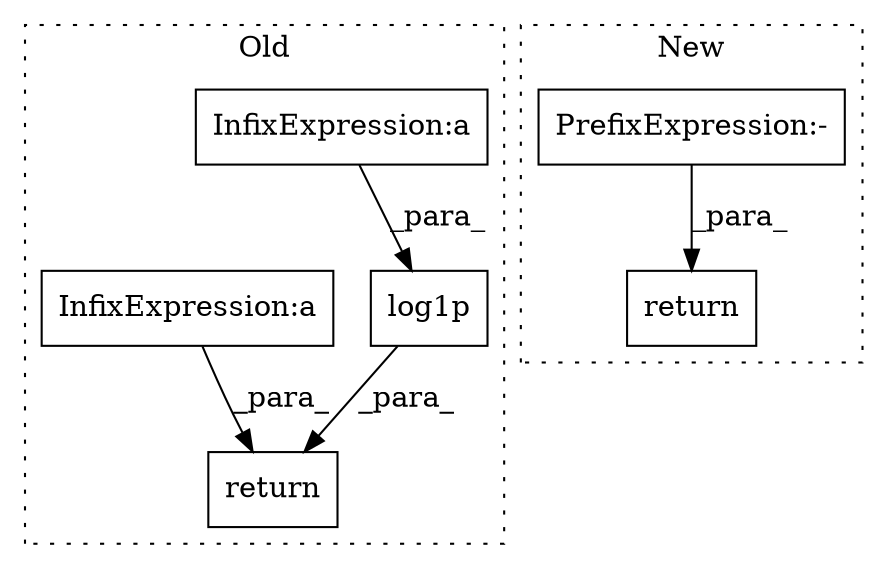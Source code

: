 digraph G {
subgraph cluster0 {
1 [label="log1p" a="32" s="34502,34513" l="6,1" shape="box"];
3 [label="return" a="41" s="34467" l="7" shape="box"];
5 [label="InfixExpression:a" a="27" s="34509" l="3" shape="box"];
6 [label="InfixExpression:a" a="27" s="34480" l="3" shape="box"];
label = "Old";
style="dotted";
}
subgraph cluster1 {
2 [label="return" a="41" s="34525" l="7" shape="box"];
4 [label="PrefixExpression:-" a="38" s="34533" l="1" shape="box"];
label = "New";
style="dotted";
}
1 -> 3 [label="_para_"];
4 -> 2 [label="_para_"];
5 -> 1 [label="_para_"];
6 -> 3 [label="_para_"];
}